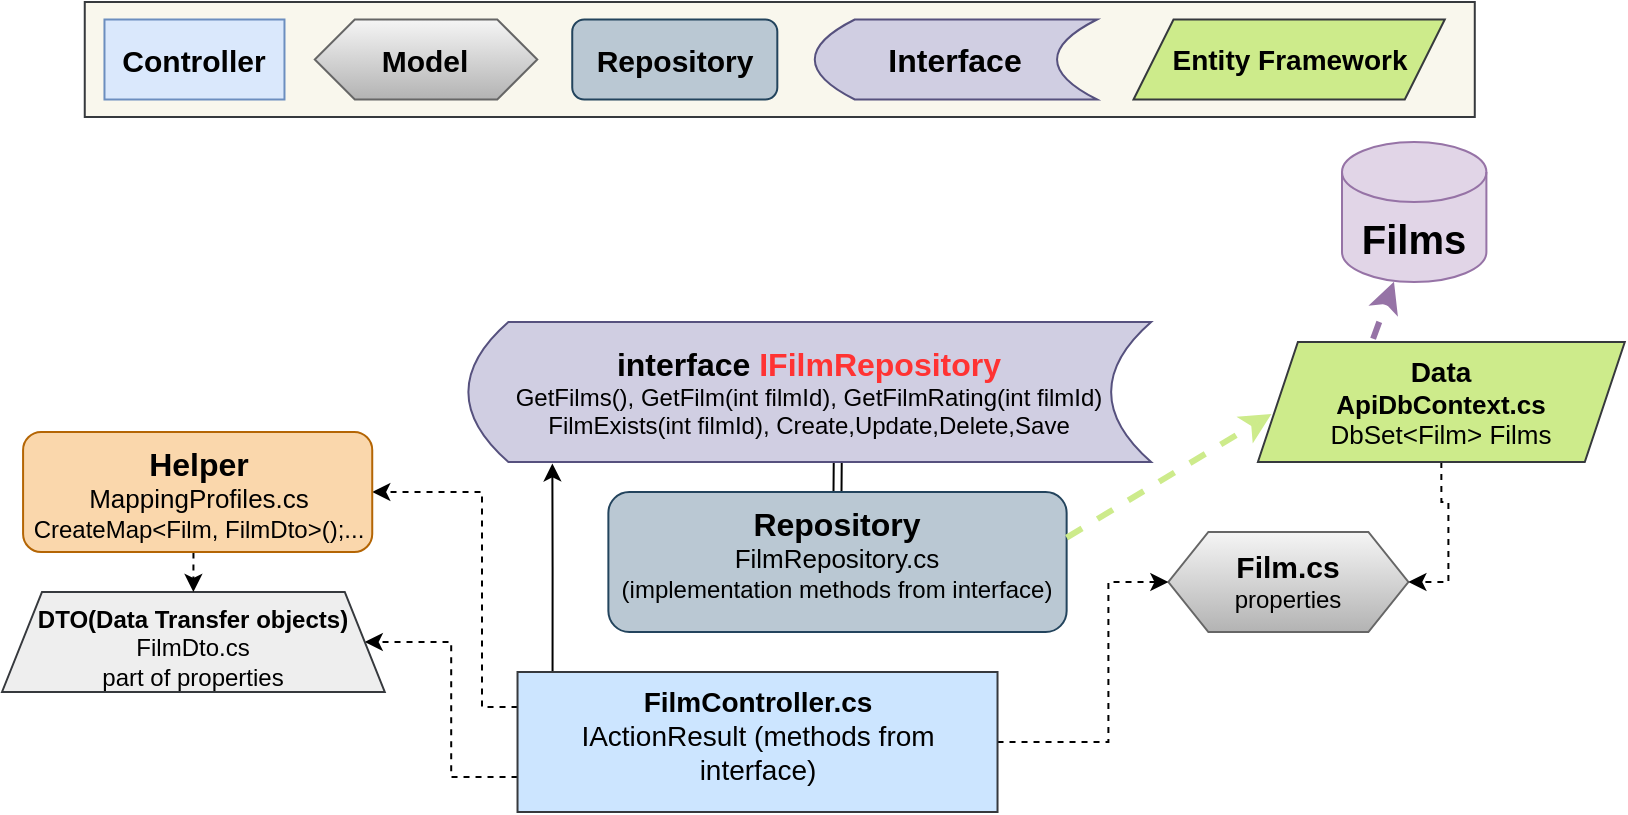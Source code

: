 <mxfile version="21.3.7" type="device">
  <diagram name="Page-1" id="ZWSDeJOEaIr2L8Me2n5w">
    <mxGraphModel dx="1668" dy="2074" grid="1" gridSize="10" guides="1" tooltips="1" connect="1" arrows="1" fold="1" page="1" pageScale="1" pageWidth="850" pageHeight="1100" math="0" shadow="0">
      <root>
        <mxCell id="0" />
        <mxCell id="1" parent="0" />
        <mxCell id="EveCIlQHcC4GdwJnfHoP-5" value="" style="rounded=0;whiteSpace=wrap;html=1;fillColor=#f9f7ed;strokeColor=#36393d;" parent="1" vertex="1">
          <mxGeometry x="60.38" y="-1070" width="695.01" height="57.5" as="geometry" />
        </mxCell>
        <mxCell id="cQSAukFgM9H1RLstrKh2-175" value="&lt;font size=&quot;1&quot; style=&quot;&quot;&gt;&lt;b style=&quot;font-size: 15px;&quot;&gt;Controller&lt;/b&gt;&lt;/font&gt;" style="rounded=0;whiteSpace=wrap;html=1;fillColor=#dae8fc;strokeColor=#6c8ebf;" parent="1" vertex="1">
          <mxGeometry x="70.24" y="-1061.25" width="90" height="40" as="geometry" />
        </mxCell>
        <mxCell id="cQSAukFgM9H1RLstrKh2-176" value="&lt;font style=&quot;border-color: var(--border-color);&quot;&gt;&lt;span style=&quot;font-size: 16px;&quot;&gt;&lt;b&gt;Interface&lt;/b&gt;&lt;/span&gt;&lt;br&gt;&lt;/font&gt;" style="shape=dataStorage;whiteSpace=wrap;html=1;fixedSize=1;fillColor=#d0cee2;strokeColor=#56517e;" parent="1" vertex="1">
          <mxGeometry x="425.39" y="-1061.25" width="141.13" height="40" as="geometry" />
        </mxCell>
        <mxCell id="cQSAukFgM9H1RLstrKh2-204" value="&lt;font style=&quot;&quot;&gt;&lt;b style=&quot;&quot;&gt;&lt;font style=&quot;font-size: 15px;&quot;&gt;Repository&lt;/font&gt;&lt;/b&gt;&lt;br&gt;&lt;/font&gt;" style="rounded=1;whiteSpace=wrap;html=1;fillColor=#bac8d3;strokeColor=#23445d;verticalAlign=middle;" parent="1" vertex="1">
          <mxGeometry x="304.12" y="-1061.25" width="102.54" height="40" as="geometry" />
        </mxCell>
        <mxCell id="EveCIlQHcC4GdwJnfHoP-3" value="&lt;font size=&quot;1&quot; style=&quot;&quot;&gt;&lt;b style=&quot;font-size: 15px;&quot;&gt;Model&lt;/b&gt;&lt;/font&gt;" style="shape=hexagon;perimeter=hexagonPerimeter2;whiteSpace=wrap;html=1;fixedSize=1;fillColor=#f5f5f5;strokeColor=#666666;gradientColor=#b3b3b3;" parent="1" vertex="1">
          <mxGeometry x="175.39" y="-1061.25" width="111.25" height="40" as="geometry" />
        </mxCell>
        <mxCell id="EveCIlQHcC4GdwJnfHoP-4" value="&lt;font style=&quot;font-size: 14px;&quot;&gt;&lt;b&gt;Entity Framework&lt;/b&gt;&lt;/font&gt;" style="shape=parallelogram;perimeter=parallelogramPerimeter;whiteSpace=wrap;html=1;fixedSize=1;fillColor=#cdeb8b;strokeColor=#36393d;" parent="1" vertex="1">
          <mxGeometry x="584.76" y="-1061.25" width="155.63" height="40" as="geometry" />
        </mxCell>
        <mxCell id="y0mzdwUopEgob06FSmXA-1" value="&lt;font style=&quot;&quot;&gt;&lt;b style=&quot;font-size: 15px;&quot;&gt;Film.cs&lt;/b&gt;&lt;br&gt;&lt;font style=&quot;font-size: 12px;&quot;&gt;properties&lt;/font&gt;&lt;br&gt;&lt;/font&gt;" style="shape=hexagon;perimeter=hexagonPerimeter2;whiteSpace=wrap;html=1;fixedSize=1;fillColor=#f5f5f5;strokeColor=#666666;gradientColor=#b3b3b3;" parent="1" vertex="1">
          <mxGeometry x="602.19" y="-805" width="120" height="50" as="geometry" />
        </mxCell>
        <mxCell id="y0mzdwUopEgob06FSmXA-7" style="edgeStyle=orthogonalEdgeStyle;rounded=0;orthogonalLoop=1;jettySize=auto;html=1;exitX=0.073;exitY=-0.002;exitDx=0;exitDy=0;entryX=0.123;entryY=1.01;entryDx=0;entryDy=0;entryPerimeter=0;exitPerimeter=0;" parent="1" source="y0mzdwUopEgob06FSmXA-3" target="y0mzdwUopEgob06FSmXA-5" edge="1">
          <mxGeometry relative="1" as="geometry" />
        </mxCell>
        <mxCell id="y0mzdwUopEgob06FSmXA-17" style="edgeStyle=orthogonalEdgeStyle;rounded=0;orthogonalLoop=1;jettySize=auto;html=1;exitX=1;exitY=0.5;exitDx=0;exitDy=0;entryX=0;entryY=0.5;entryDx=0;entryDy=0;dashed=1;" parent="1" source="y0mzdwUopEgob06FSmXA-3" target="y0mzdwUopEgob06FSmXA-1" edge="1">
          <mxGeometry relative="1" as="geometry">
            <Array as="points">
              <mxPoint x="572.19" y="-700" />
              <mxPoint x="572.19" y="-780" />
            </Array>
          </mxGeometry>
        </mxCell>
        <mxCell id="I5pZN4x-k-ylW7PQd3k_-1" style="edgeStyle=orthogonalEdgeStyle;rounded=0;orthogonalLoop=1;jettySize=auto;html=1;exitX=0;exitY=0.25;exitDx=0;exitDy=0;entryX=1;entryY=0.5;entryDx=0;entryDy=0;dashed=1;" edge="1" parent="1" source="y0mzdwUopEgob06FSmXA-3" target="y0mzdwUopEgob06FSmXA-14">
          <mxGeometry relative="1" as="geometry">
            <Array as="points">
              <mxPoint x="259" y="-717" />
              <mxPoint x="259" y="-825" />
            </Array>
          </mxGeometry>
        </mxCell>
        <mxCell id="I5pZN4x-k-ylW7PQd3k_-2" style="edgeStyle=orthogonalEdgeStyle;rounded=0;orthogonalLoop=1;jettySize=auto;html=1;exitX=0;exitY=0.75;exitDx=0;exitDy=0;entryX=1;entryY=0.5;entryDx=0;entryDy=0;dashed=1;" edge="1" parent="1" source="y0mzdwUopEgob06FSmXA-3" target="y0mzdwUopEgob06FSmXA-13">
          <mxGeometry relative="1" as="geometry" />
        </mxCell>
        <mxCell id="y0mzdwUopEgob06FSmXA-3" value="&lt;b style=&quot;border-color: var(--border-color);&quot;&gt;FilmController.cs&lt;/b&gt;&lt;font style=&quot;&quot;&gt;&lt;br&gt;IActionResult (methods from interface)&lt;br&gt;&lt;/font&gt;" style="rounded=0;whiteSpace=wrap;html=1;fillColor=#cce5ff;strokeColor=#36393d;fontSize=14;verticalAlign=top;" parent="1" vertex="1">
          <mxGeometry x="276.76" y="-735" width="240" height="70" as="geometry" />
        </mxCell>
        <mxCell id="y0mzdwUopEgob06FSmXA-4" style="edgeStyle=orthogonalEdgeStyle;rounded=0;orthogonalLoop=1;jettySize=auto;html=1;exitX=0.541;exitY=0.995;exitDx=0;exitDy=0;entryX=0.5;entryY=0;entryDx=0;entryDy=0;shape=link;exitPerimeter=0;" parent="1" source="y0mzdwUopEgob06FSmXA-5" target="y0mzdwUopEgob06FSmXA-6" edge="1">
          <mxGeometry relative="1" as="geometry" />
        </mxCell>
        <mxCell id="y0mzdwUopEgob06FSmXA-5" value="&lt;font style=&quot;border-color: var(--border-color); font-size: 16px;&quot;&gt;&lt;b style=&quot;border-color: var(--border-color);&quot;&gt;interface&lt;/b&gt;&amp;nbsp;&lt;font style=&quot;border-color: var(--border-color);&quot; color=&quot;#ff3333&quot;&gt;&lt;b style=&quot;border-color: var(--border-color);&quot;&gt;IFilmRepository&lt;/b&gt;&lt;/font&gt;&lt;/font&gt;&lt;br style=&quot;border-color: var(--border-color); font-size: 14px;&quot;&gt;&lt;font style=&quot;border-color: var(--border-color);&quot;&gt;GetFilms(),&amp;nbsp;GetFilm(int filmId),&amp;nbsp;GetFilmRating(int filmId)&lt;br&gt;FilmExists(int filmId), Create,Update,Delete,Save&lt;br&gt;&lt;/font&gt;" style="shape=dataStorage;whiteSpace=wrap;html=1;fixedSize=1;fillColor=#d0cee2;strokeColor=#56517e;" parent="1" vertex="1">
          <mxGeometry x="252.19" y="-910" width="341.38" height="70" as="geometry" />
        </mxCell>
        <mxCell id="y0mzdwUopEgob06FSmXA-6" value="&lt;font style=&quot;&quot;&gt;&lt;b style=&quot;&quot;&gt;&lt;font style=&quot;font-size: 16px;&quot;&gt;Repository&lt;/font&gt;&lt;/b&gt;&lt;br&gt;&lt;font style=&quot;font-size: 13px;&quot;&gt;FilmRepository.cs&lt;br&gt;&lt;/font&gt;(implementation&amp;nbsp;methods from interface)&lt;br&gt;&lt;/font&gt;" style="rounded=1;whiteSpace=wrap;html=1;fillColor=#bac8d3;strokeColor=#23445d;verticalAlign=top;" parent="1" vertex="1">
          <mxGeometry x="322.19" y="-825" width="229.13" height="70" as="geometry" />
        </mxCell>
        <mxCell id="y0mzdwUopEgob06FSmXA-12" style="edgeStyle=orthogonalEdgeStyle;rounded=0;orthogonalLoop=1;jettySize=auto;html=1;exitX=0.5;exitY=1;exitDx=0;exitDy=0;entryX=1;entryY=0.5;entryDx=0;entryDy=0;dashed=1;" parent="1" source="y0mzdwUopEgob06FSmXA-8" target="y0mzdwUopEgob06FSmXA-1" edge="1">
          <mxGeometry relative="1" as="geometry" />
        </mxCell>
        <mxCell id="y0mzdwUopEgob06FSmXA-8" value="&lt;font style=&quot;font-size: 13px;&quot;&gt;&lt;b&gt;&lt;font style=&quot;font-size: 14px;&quot;&gt;Data&lt;/font&gt;&lt;br&gt;ApiDbContext.cs&lt;br&gt;&lt;/b&gt;DbSet&amp;lt;Film&amp;gt; Films&lt;br&gt;&lt;/font&gt;" style="shape=parallelogram;perimeter=parallelogramPerimeter;whiteSpace=wrap;html=1;fixedSize=1;fillColor=#cdeb8b;strokeColor=#36393d;verticalAlign=top;" parent="1" vertex="1">
          <mxGeometry x="646.95" y="-900" width="183.44" height="60" as="geometry" />
        </mxCell>
        <mxCell id="y0mzdwUopEgob06FSmXA-9" style="rounded=0;orthogonalLoop=1;jettySize=auto;html=1;exitX=1;exitY=0.326;exitDx=0;exitDy=0;entryX=0.037;entryY=0.599;entryDx=0;entryDy=0;dashed=1;strokeColor=#CDEB8B;strokeWidth=3;exitPerimeter=0;entryPerimeter=0;" parent="1" source="y0mzdwUopEgob06FSmXA-6" target="y0mzdwUopEgob06FSmXA-8" edge="1">
          <mxGeometry relative="1" as="geometry">
            <mxPoint x="551.32" y="-798" as="sourcePoint" />
            <mxPoint x="803.32" y="-870" as="targetPoint" />
          </mxGeometry>
        </mxCell>
        <mxCell id="y0mzdwUopEgob06FSmXA-10" value="&lt;b&gt;&lt;font style=&quot;font-size: 20px;&quot;&gt;Films&lt;/font&gt;&lt;/b&gt;" style="shape=cylinder3;whiteSpace=wrap;html=1;boundedLbl=1;backgroundOutline=1;size=15;fillColor=#e1d5e7;strokeColor=#9673a6;" parent="1" vertex="1">
          <mxGeometry x="689" y="-1000" width="72.2" height="70" as="geometry" />
        </mxCell>
        <mxCell id="y0mzdwUopEgob06FSmXA-11" style="rounded=0;orthogonalLoop=1;jettySize=auto;html=1;exitX=0.314;exitY=-0.027;exitDx=0;exitDy=0;entryX=0.36;entryY=0.998;entryDx=0;entryDy=0;entryPerimeter=0;dashed=1;strokeWidth=3;strokeColor=#9673A6;exitPerimeter=0;" parent="1" source="y0mzdwUopEgob06FSmXA-8" target="y0mzdwUopEgob06FSmXA-10" edge="1">
          <mxGeometry relative="1" as="geometry">
            <mxPoint x="760.05" y="-978.75" as="sourcePoint" />
            <mxPoint x="909.49" y="-1148.75" as="targetPoint" />
          </mxGeometry>
        </mxCell>
        <mxCell id="y0mzdwUopEgob06FSmXA-13" value="&lt;b&gt;DTO(Data Transfer objects)&lt;/b&gt;&lt;br&gt;FilmDto.cs&lt;br&gt;part of properties" style="shape=trapezoid;perimeter=trapezoidPerimeter;whiteSpace=wrap;html=1;fixedSize=1;verticalAlign=top;fillColor=#eeeeee;strokeColor=#36393d;" parent="1" vertex="1">
          <mxGeometry x="19.0" y="-775" width="191.38" height="50" as="geometry" />
        </mxCell>
        <mxCell id="y0mzdwUopEgob06FSmXA-18" style="edgeStyle=orthogonalEdgeStyle;rounded=0;orthogonalLoop=1;jettySize=auto;html=1;exitX=0.488;exitY=1.004;exitDx=0;exitDy=0;entryX=0.5;entryY=0;entryDx=0;entryDy=0;exitPerimeter=0;dashed=1;" parent="1" source="y0mzdwUopEgob06FSmXA-14" target="y0mzdwUopEgob06FSmXA-13" edge="1">
          <mxGeometry relative="1" as="geometry" />
        </mxCell>
        <mxCell id="y0mzdwUopEgob06FSmXA-14" value="&lt;font style=&quot;&quot;&gt;&lt;b style=&quot;&quot;&gt;&lt;font style=&quot;font-size: 16px;&quot;&gt;Helper&lt;/font&gt;&lt;/b&gt;&lt;br&gt;&lt;font style=&quot;font-size: 13px;&quot;&gt;MappingProfiles.cs&lt;br&gt;&lt;/font&gt;CreateMap&amp;lt;Film, FilmDto&amp;gt;();...&lt;br&gt;&lt;/font&gt;" style="rounded=1;whiteSpace=wrap;html=1;fillColor=#fad7ac;strokeColor=#b46504;verticalAlign=top;" parent="1" vertex="1">
          <mxGeometry x="29.54" y="-855" width="174.58" height="60" as="geometry" />
        </mxCell>
      </root>
    </mxGraphModel>
  </diagram>
</mxfile>
